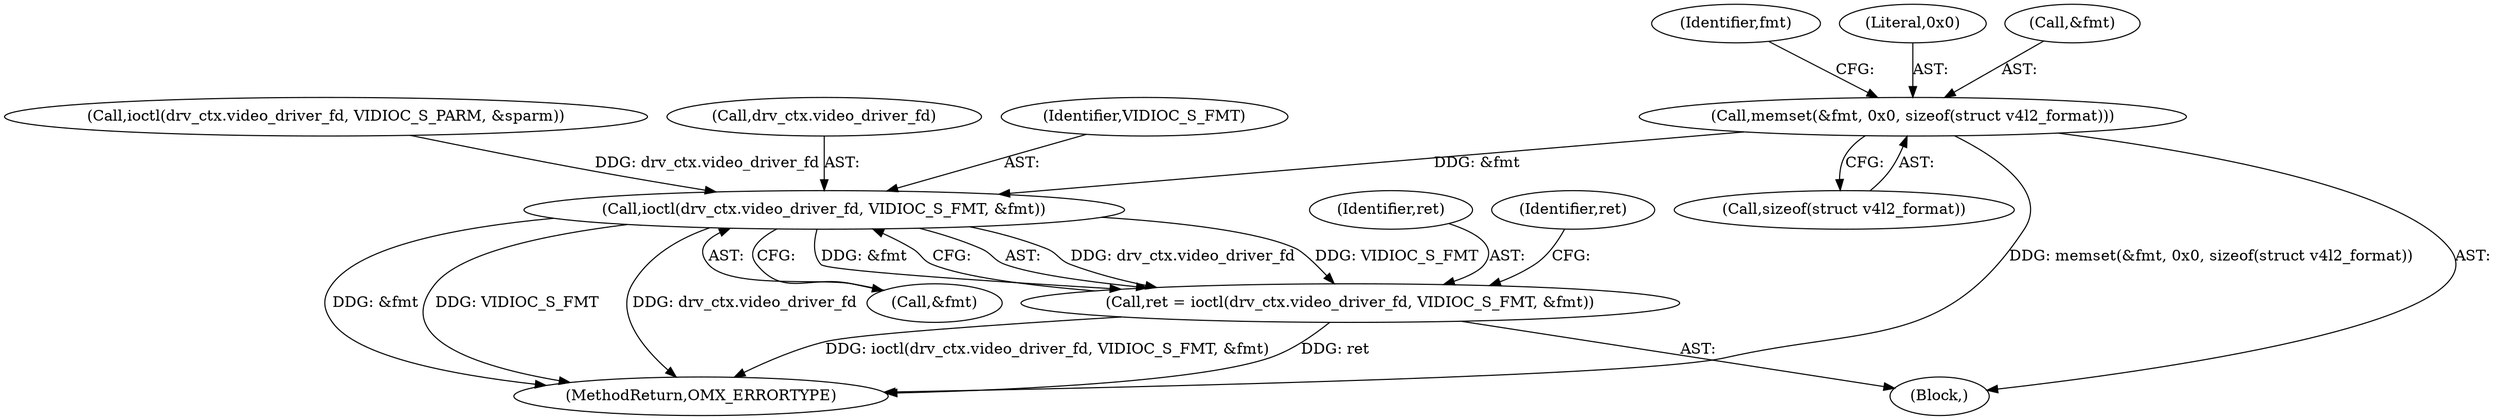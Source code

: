 digraph "0_Android_46e305be6e670a5a0041b0b4861122a0f1aabefa_2@API" {
"1001124" [label="(Call,memset(&fmt, 0x0, sizeof(struct v4l2_format)))"];
"1001188" [label="(Call,ioctl(drv_ctx.video_driver_fd, VIDIOC_S_FMT, &fmt))"];
"1001186" [label="(Call,ret = ioctl(drv_ctx.video_driver_fd, VIDIOC_S_FMT, &fmt))"];
"1000993" [label="(Call,ioctl(drv_ctx.video_driver_fd, VIDIOC_S_PARM, &sparm))"];
"1001189" [label="(Call,drv_ctx.video_driver_fd)"];
"1001188" [label="(Call,ioctl(drv_ctx.video_driver_fd, VIDIOC_S_FMT, &fmt))"];
"1001132" [label="(Identifier,fmt)"];
"1001128" [label="(Call,sizeof(struct v4l2_format))"];
"1001087" [label="(Block,)"];
"1001186" [label="(Call,ret = ioctl(drv_ctx.video_driver_fd, VIDIOC_S_FMT, &fmt))"];
"1001187" [label="(Identifier,ret)"];
"1001193" [label="(Call,&fmt)"];
"1003158" [label="(MethodReturn,OMX_ERRORTYPE)"];
"1001192" [label="(Identifier,VIDIOC_S_FMT)"];
"1001124" [label="(Call,memset(&fmt, 0x0, sizeof(struct v4l2_format)))"];
"1001196" [label="(Identifier,ret)"];
"1001127" [label="(Literal,0x0)"];
"1001125" [label="(Call,&fmt)"];
"1001124" -> "1001087"  [label="AST: "];
"1001124" -> "1001128"  [label="CFG: "];
"1001125" -> "1001124"  [label="AST: "];
"1001127" -> "1001124"  [label="AST: "];
"1001128" -> "1001124"  [label="AST: "];
"1001132" -> "1001124"  [label="CFG: "];
"1001124" -> "1003158"  [label="DDG: memset(&fmt, 0x0, sizeof(struct v4l2_format))"];
"1001124" -> "1001188"  [label="DDG: &fmt"];
"1001188" -> "1001186"  [label="AST: "];
"1001188" -> "1001193"  [label="CFG: "];
"1001189" -> "1001188"  [label="AST: "];
"1001192" -> "1001188"  [label="AST: "];
"1001193" -> "1001188"  [label="AST: "];
"1001186" -> "1001188"  [label="CFG: "];
"1001188" -> "1003158"  [label="DDG: VIDIOC_S_FMT"];
"1001188" -> "1003158"  [label="DDG: drv_ctx.video_driver_fd"];
"1001188" -> "1003158"  [label="DDG: &fmt"];
"1001188" -> "1001186"  [label="DDG: drv_ctx.video_driver_fd"];
"1001188" -> "1001186"  [label="DDG: VIDIOC_S_FMT"];
"1001188" -> "1001186"  [label="DDG: &fmt"];
"1000993" -> "1001188"  [label="DDG: drv_ctx.video_driver_fd"];
"1001186" -> "1001087"  [label="AST: "];
"1001187" -> "1001186"  [label="AST: "];
"1001196" -> "1001186"  [label="CFG: "];
"1001186" -> "1003158"  [label="DDG: ioctl(drv_ctx.video_driver_fd, VIDIOC_S_FMT, &fmt)"];
"1001186" -> "1003158"  [label="DDG: ret"];
}

